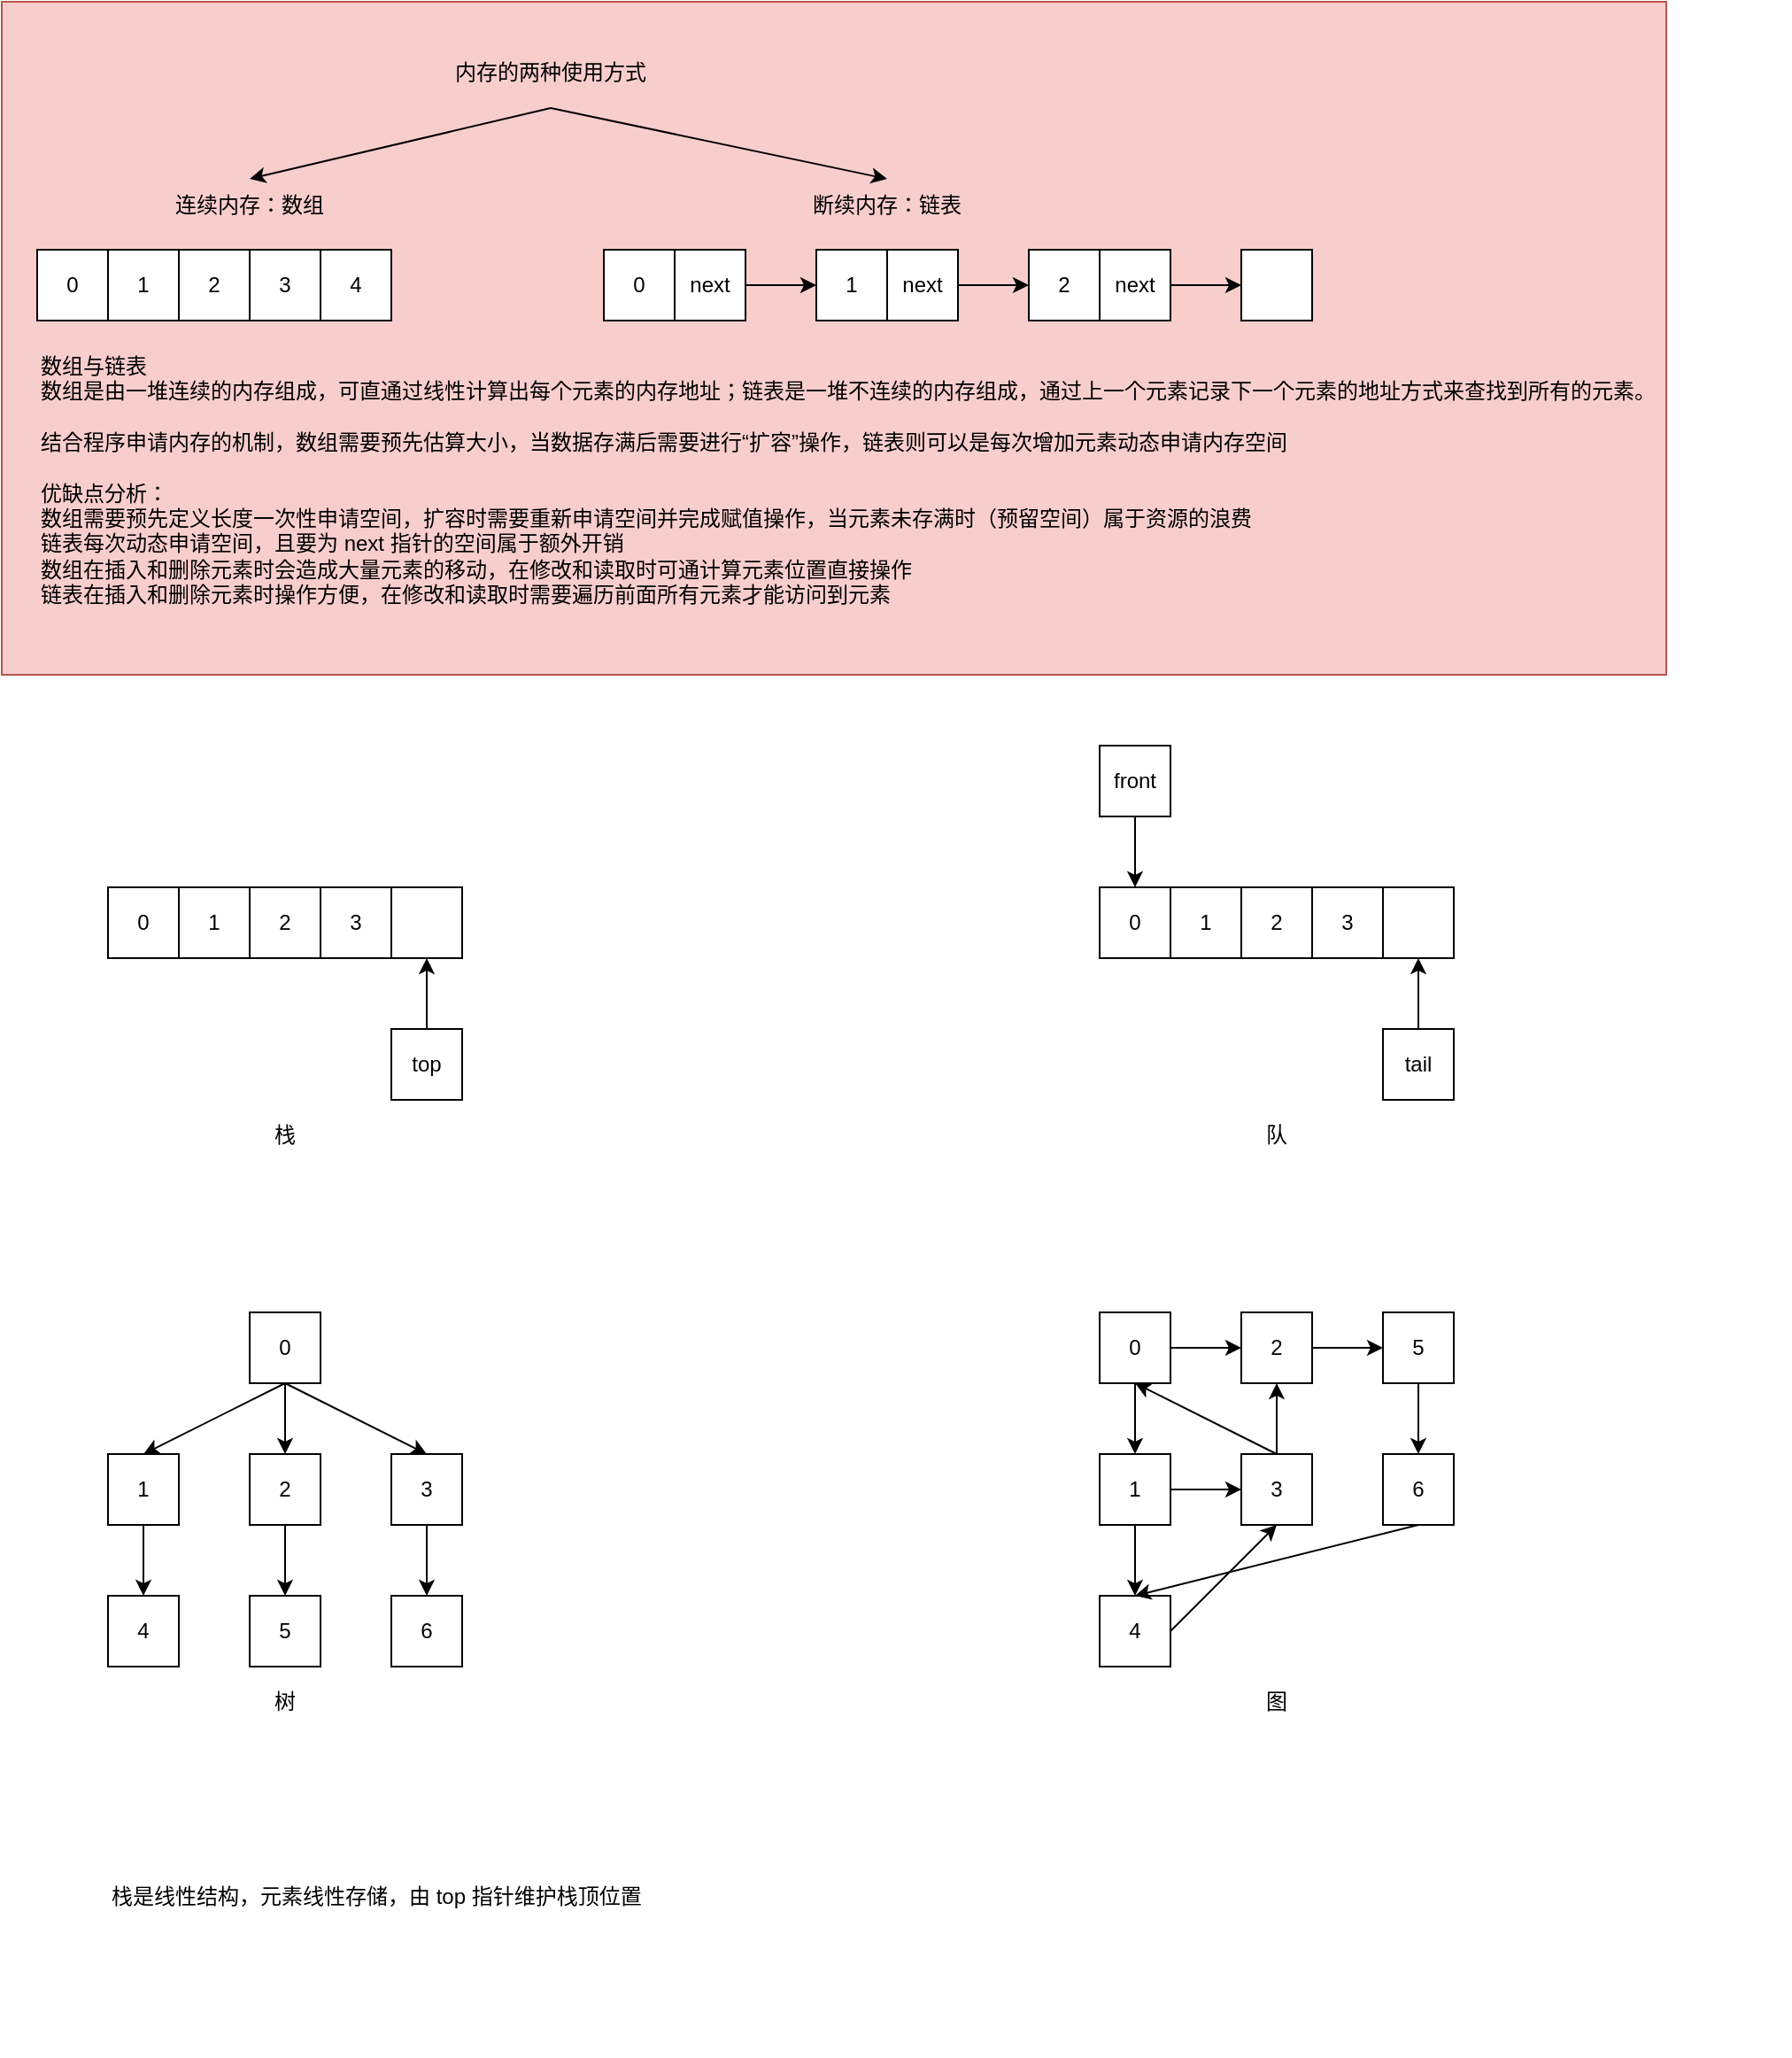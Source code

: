 <mxfile version="14.6.13" type="github" pages="3">
  <diagram id="rZHABt39I6PzGEgec4hI" name="数据结构">
    <mxGraphModel dx="946" dy="611" grid="1" gridSize="10" guides="1" tooltips="1" connect="1" arrows="1" fold="1" page="1" pageScale="1" pageWidth="3300" pageHeight="4681" math="0" shadow="0">
      <root>
        <mxCell id="lnXDwb00k-55SOS0SMKl-0" />
        <mxCell id="lnXDwb00k-55SOS0SMKl-1" parent="lnXDwb00k-55SOS0SMKl-0" />
        <mxCell id="lnXDwb00k-55SOS0SMKl-29" value="" style="rounded=0;whiteSpace=wrap;html=1;fillColor=#f8cecc;strokeColor=#b85450;" vertex="1" parent="lnXDwb00k-55SOS0SMKl-1">
          <mxGeometry x="100" y="60" width="940" height="380" as="geometry" />
        </mxCell>
        <mxCell id="lnXDwb00k-55SOS0SMKl-2" value="0" style="rounded=0;whiteSpace=wrap;html=1;" vertex="1" parent="lnXDwb00k-55SOS0SMKl-1">
          <mxGeometry x="120" y="200" width="40" height="40" as="geometry" />
        </mxCell>
        <mxCell id="lnXDwb00k-55SOS0SMKl-3" value="1" style="rounded=0;whiteSpace=wrap;html=1;" vertex="1" parent="lnXDwb00k-55SOS0SMKl-1">
          <mxGeometry x="160" y="200" width="40" height="40" as="geometry" />
        </mxCell>
        <mxCell id="lnXDwb00k-55SOS0SMKl-4" value="3" style="rounded=0;whiteSpace=wrap;html=1;" vertex="1" parent="lnXDwb00k-55SOS0SMKl-1">
          <mxGeometry x="240" y="200" width="40" height="40" as="geometry" />
        </mxCell>
        <mxCell id="lnXDwb00k-55SOS0SMKl-5" value="4" style="rounded=0;whiteSpace=wrap;html=1;" vertex="1" parent="lnXDwb00k-55SOS0SMKl-1">
          <mxGeometry x="280" y="200" width="40" height="40" as="geometry" />
        </mxCell>
        <mxCell id="lnXDwb00k-55SOS0SMKl-6" value="2" style="rounded=0;whiteSpace=wrap;html=1;" vertex="1" parent="lnXDwb00k-55SOS0SMKl-1">
          <mxGeometry x="200" y="200" width="40" height="40" as="geometry" />
        </mxCell>
        <mxCell id="lnXDwb00k-55SOS0SMKl-12" value="0" style="rounded=0;whiteSpace=wrap;html=1;" vertex="1" parent="lnXDwb00k-55SOS0SMKl-1">
          <mxGeometry x="440" y="200" width="40" height="40" as="geometry" />
        </mxCell>
        <mxCell id="lnXDwb00k-55SOS0SMKl-24" style="edgeStyle=none;rounded=0;orthogonalLoop=1;jettySize=auto;html=1;exitX=1;exitY=0.5;exitDx=0;exitDy=0;entryX=0;entryY=0.5;entryDx=0;entryDy=0;" edge="1" parent="lnXDwb00k-55SOS0SMKl-1" source="lnXDwb00k-55SOS0SMKl-13" target="lnXDwb00k-55SOS0SMKl-14">
          <mxGeometry relative="1" as="geometry" />
        </mxCell>
        <mxCell id="lnXDwb00k-55SOS0SMKl-13" value="next" style="rounded=0;whiteSpace=wrap;html=1;" vertex="1" parent="lnXDwb00k-55SOS0SMKl-1">
          <mxGeometry x="480" y="200" width="40" height="40" as="geometry" />
        </mxCell>
        <mxCell id="lnXDwb00k-55SOS0SMKl-14" value="1" style="rounded=0;whiteSpace=wrap;html=1;" vertex="1" parent="lnXDwb00k-55SOS0SMKl-1">
          <mxGeometry x="560" y="200" width="40" height="40" as="geometry" />
        </mxCell>
        <mxCell id="lnXDwb00k-55SOS0SMKl-25" style="edgeStyle=none;rounded=0;orthogonalLoop=1;jettySize=auto;html=1;exitX=1;exitY=0.5;exitDx=0;exitDy=0;entryX=0;entryY=0.5;entryDx=0;entryDy=0;" edge="1" parent="lnXDwb00k-55SOS0SMKl-1" source="lnXDwb00k-55SOS0SMKl-15" target="lnXDwb00k-55SOS0SMKl-16">
          <mxGeometry relative="1" as="geometry" />
        </mxCell>
        <mxCell id="lnXDwb00k-55SOS0SMKl-15" value="next" style="rounded=0;whiteSpace=wrap;html=1;" vertex="1" parent="lnXDwb00k-55SOS0SMKl-1">
          <mxGeometry x="600" y="200" width="40" height="40" as="geometry" />
        </mxCell>
        <mxCell id="lnXDwb00k-55SOS0SMKl-16" value="2" style="rounded=0;whiteSpace=wrap;html=1;" vertex="1" parent="lnXDwb00k-55SOS0SMKl-1">
          <mxGeometry x="680" y="200" width="40" height="40" as="geometry" />
        </mxCell>
        <mxCell id="lnXDwb00k-55SOS0SMKl-42" style="edgeStyle=none;rounded=0;orthogonalLoop=1;jettySize=auto;html=1;exitX=1;exitY=0.5;exitDx=0;exitDy=0;entryX=0;entryY=0.5;entryDx=0;entryDy=0;" edge="1" parent="lnXDwb00k-55SOS0SMKl-1" source="lnXDwb00k-55SOS0SMKl-17" target="lnXDwb00k-55SOS0SMKl-41">
          <mxGeometry relative="1" as="geometry" />
        </mxCell>
        <mxCell id="lnXDwb00k-55SOS0SMKl-17" value="next" style="rounded=0;whiteSpace=wrap;html=1;" vertex="1" parent="lnXDwb00k-55SOS0SMKl-1">
          <mxGeometry x="720" y="200" width="40" height="40" as="geometry" />
        </mxCell>
        <mxCell id="lnXDwb00k-55SOS0SMKl-21" style="edgeStyle=none;rounded=0;orthogonalLoop=1;jettySize=auto;html=1;exitX=0.5;exitY=1;exitDx=0;exitDy=0;entryX=0.5;entryY=0;entryDx=0;entryDy=0;" edge="1" parent="lnXDwb00k-55SOS0SMKl-1" source="lnXDwb00k-55SOS0SMKl-19" target="lnXDwb00k-55SOS0SMKl-20">
          <mxGeometry relative="1" as="geometry" />
        </mxCell>
        <mxCell id="lnXDwb00k-55SOS0SMKl-26" style="edgeStyle=none;rounded=0;orthogonalLoop=1;jettySize=auto;html=1;exitX=0.5;exitY=1;exitDx=0;exitDy=0;entryX=0.5;entryY=0;entryDx=0;entryDy=0;" edge="1" parent="lnXDwb00k-55SOS0SMKl-1" source="lnXDwb00k-55SOS0SMKl-19" target="lnXDwb00k-55SOS0SMKl-23">
          <mxGeometry relative="1" as="geometry" />
        </mxCell>
        <mxCell id="lnXDwb00k-55SOS0SMKl-19" value="内存的两种使用方式" style="text;html=1;strokeColor=none;fillColor=none;align=center;verticalAlign=middle;whiteSpace=wrap;rounded=0;" vertex="1" parent="lnXDwb00k-55SOS0SMKl-1">
          <mxGeometry x="330" y="80" width="160" height="40" as="geometry" />
        </mxCell>
        <mxCell id="lnXDwb00k-55SOS0SMKl-20" value="连续内存：数组" style="text;html=1;strokeColor=none;fillColor=none;align=center;verticalAlign=middle;whiteSpace=wrap;rounded=0;" vertex="1" parent="lnXDwb00k-55SOS0SMKl-1">
          <mxGeometry x="190" y="160" width="100" height="30" as="geometry" />
        </mxCell>
        <mxCell id="lnXDwb00k-55SOS0SMKl-23" value="&lt;span&gt;断续内存：链表&lt;/span&gt;" style="text;html=1;strokeColor=none;fillColor=none;align=center;verticalAlign=middle;whiteSpace=wrap;rounded=0;" vertex="1" parent="lnXDwb00k-55SOS0SMKl-1">
          <mxGeometry x="550" y="160" width="100" height="30" as="geometry" />
        </mxCell>
        <mxCell id="lnXDwb00k-55SOS0SMKl-28" value="数组与链表&lt;br&gt;数组是由一堆连续的内存组成，可直通过线性计算出每个元素的内存地址；链表是一堆不连续的内存组成，通过上一个元素记录下一个元素的地址方式来查找到所有的元素。&lt;br&gt;&lt;br&gt;结合程序申请内存的机制，数组需要预先估算大小，当数据存满后需要进行“扩容”操作，链表则可以是每次增加元素动态申请内存空间&lt;br&gt;&lt;br&gt;优缺点分析：&lt;br&gt;数组需要预先定义长度一次性申请空间，扩容时需要重新申请空间并完成赋值操作，当元素未存满时（预留空间）属于资源的浪费&lt;br&gt;链表每次动态申请空间，且要为 next 指针的空间属于额外开销&lt;br&gt;数组在插入和删除元素时会造成大量元素的移动，在修改和读取时可通计算元素位置直接操作&lt;br&gt;链表在插入和删除元素时操作方便，在修改和读取时需要遍历前面所有元素才能访问到元素" style="text;html=1;strokeColor=none;fillColor=none;align=left;verticalAlign=middle;whiteSpace=wrap;rounded=0;" vertex="1" parent="lnXDwb00k-55SOS0SMKl-1">
          <mxGeometry x="120" y="240" width="990" height="180" as="geometry" />
        </mxCell>
        <mxCell id="lnXDwb00k-55SOS0SMKl-33" value="0" style="rounded=0;whiteSpace=wrap;html=1;" vertex="1" parent="lnXDwb00k-55SOS0SMKl-1">
          <mxGeometry x="160" y="560" width="40" height="40" as="geometry" />
        </mxCell>
        <mxCell id="lnXDwb00k-55SOS0SMKl-34" value="1" style="rounded=0;whiteSpace=wrap;html=1;" vertex="1" parent="lnXDwb00k-55SOS0SMKl-1">
          <mxGeometry x="200" y="560" width="40" height="40" as="geometry" />
        </mxCell>
        <mxCell id="lnXDwb00k-55SOS0SMKl-35" value="2" style="rounded=0;whiteSpace=wrap;html=1;" vertex="1" parent="lnXDwb00k-55SOS0SMKl-1">
          <mxGeometry x="240" y="560" width="40" height="40" as="geometry" />
        </mxCell>
        <mxCell id="lnXDwb00k-55SOS0SMKl-36" value="3" style="rounded=0;whiteSpace=wrap;html=1;" vertex="1" parent="lnXDwb00k-55SOS0SMKl-1">
          <mxGeometry x="280" y="560" width="40" height="40" as="geometry" />
        </mxCell>
        <mxCell id="lnXDwb00k-55SOS0SMKl-40" style="edgeStyle=none;rounded=0;orthogonalLoop=1;jettySize=auto;html=1;exitX=0.5;exitY=0;exitDx=0;exitDy=0;entryX=0.5;entryY=1;entryDx=0;entryDy=0;" edge="1" parent="lnXDwb00k-55SOS0SMKl-1" source="lnXDwb00k-55SOS0SMKl-38" target="lnXDwb00k-55SOS0SMKl-39">
          <mxGeometry relative="1" as="geometry" />
        </mxCell>
        <mxCell id="lnXDwb00k-55SOS0SMKl-38" value="top" style="rounded=0;whiteSpace=wrap;html=1;" vertex="1" parent="lnXDwb00k-55SOS0SMKl-1">
          <mxGeometry x="320" y="640" width="40" height="40" as="geometry" />
        </mxCell>
        <mxCell id="lnXDwb00k-55SOS0SMKl-39" value="" style="rounded=0;whiteSpace=wrap;html=1;" vertex="1" parent="lnXDwb00k-55SOS0SMKl-1">
          <mxGeometry x="320" y="560" width="40" height="40" as="geometry" />
        </mxCell>
        <mxCell id="lnXDwb00k-55SOS0SMKl-41" value="" style="rounded=0;whiteSpace=wrap;html=1;" vertex="1" parent="lnXDwb00k-55SOS0SMKl-1">
          <mxGeometry x="800" y="200" width="40" height="40" as="geometry" />
        </mxCell>
        <mxCell id="lnXDwb00k-55SOS0SMKl-46" value="0" style="rounded=0;whiteSpace=wrap;html=1;" vertex="1" parent="lnXDwb00k-55SOS0SMKl-1">
          <mxGeometry x="720" y="560" width="40" height="40" as="geometry" />
        </mxCell>
        <mxCell id="lnXDwb00k-55SOS0SMKl-47" value="1" style="rounded=0;whiteSpace=wrap;html=1;" vertex="1" parent="lnXDwb00k-55SOS0SMKl-1">
          <mxGeometry x="760" y="560" width="40" height="40" as="geometry" />
        </mxCell>
        <mxCell id="lnXDwb00k-55SOS0SMKl-48" value="2" style="rounded=0;whiteSpace=wrap;html=1;" vertex="1" parent="lnXDwb00k-55SOS0SMKl-1">
          <mxGeometry x="800" y="560" width="40" height="40" as="geometry" />
        </mxCell>
        <mxCell id="lnXDwb00k-55SOS0SMKl-49" value="3" style="rounded=0;whiteSpace=wrap;html=1;" vertex="1" parent="lnXDwb00k-55SOS0SMKl-1">
          <mxGeometry x="840" y="560" width="40" height="40" as="geometry" />
        </mxCell>
        <mxCell id="lnXDwb00k-55SOS0SMKl-50" style="edgeStyle=none;rounded=0;orthogonalLoop=1;jettySize=auto;html=1;exitX=0.5;exitY=0;exitDx=0;exitDy=0;entryX=0.5;entryY=1;entryDx=0;entryDy=0;" edge="1" parent="lnXDwb00k-55SOS0SMKl-1" source="lnXDwb00k-55SOS0SMKl-51" target="lnXDwb00k-55SOS0SMKl-52">
          <mxGeometry relative="1" as="geometry" />
        </mxCell>
        <mxCell id="lnXDwb00k-55SOS0SMKl-51" value="tail" style="rounded=0;whiteSpace=wrap;html=1;" vertex="1" parent="lnXDwb00k-55SOS0SMKl-1">
          <mxGeometry x="880" y="640" width="40" height="40" as="geometry" />
        </mxCell>
        <mxCell id="lnXDwb00k-55SOS0SMKl-52" value="" style="rounded=0;whiteSpace=wrap;html=1;" vertex="1" parent="lnXDwb00k-55SOS0SMKl-1">
          <mxGeometry x="880" y="560" width="40" height="40" as="geometry" />
        </mxCell>
        <mxCell id="lnXDwb00k-55SOS0SMKl-54" style="edgeStyle=none;rounded=0;orthogonalLoop=1;jettySize=auto;html=1;exitX=0.5;exitY=1;exitDx=0;exitDy=0;entryX=0.5;entryY=0;entryDx=0;entryDy=0;" edge="1" parent="lnXDwb00k-55SOS0SMKl-1" source="lnXDwb00k-55SOS0SMKl-53" target="lnXDwb00k-55SOS0SMKl-46">
          <mxGeometry relative="1" as="geometry" />
        </mxCell>
        <mxCell id="lnXDwb00k-55SOS0SMKl-53" value="front" style="rounded=0;whiteSpace=wrap;html=1;" vertex="1" parent="lnXDwb00k-55SOS0SMKl-1">
          <mxGeometry x="720" y="480" width="40" height="40" as="geometry" />
        </mxCell>
        <mxCell id="lnXDwb00k-55SOS0SMKl-59" style="edgeStyle=none;rounded=0;orthogonalLoop=1;jettySize=auto;html=1;exitX=0.5;exitY=1;exitDx=0;exitDy=0;entryX=0.5;entryY=0;entryDx=0;entryDy=0;" edge="1" parent="lnXDwb00k-55SOS0SMKl-1" source="lnXDwb00k-55SOS0SMKl-56" target="lnXDwb00k-55SOS0SMKl-57">
          <mxGeometry relative="1" as="geometry" />
        </mxCell>
        <mxCell id="lnXDwb00k-55SOS0SMKl-60" style="edgeStyle=none;rounded=0;orthogonalLoop=1;jettySize=auto;html=1;exitX=0.5;exitY=1;exitDx=0;exitDy=0;entryX=0.5;entryY=0;entryDx=0;entryDy=0;" edge="1" parent="lnXDwb00k-55SOS0SMKl-1" source="lnXDwb00k-55SOS0SMKl-56" target="lnXDwb00k-55SOS0SMKl-58">
          <mxGeometry relative="1" as="geometry" />
        </mxCell>
        <mxCell id="lnXDwb00k-55SOS0SMKl-62" style="edgeStyle=none;rounded=0;orthogonalLoop=1;jettySize=auto;html=1;exitX=0.5;exitY=1;exitDx=0;exitDy=0;entryX=0.5;entryY=0;entryDx=0;entryDy=0;" edge="1" parent="lnXDwb00k-55SOS0SMKl-1" source="lnXDwb00k-55SOS0SMKl-56" target="lnXDwb00k-55SOS0SMKl-61">
          <mxGeometry relative="1" as="geometry" />
        </mxCell>
        <mxCell id="lnXDwb00k-55SOS0SMKl-56" value="0" style="rounded=0;whiteSpace=wrap;html=1;" vertex="1" parent="lnXDwb00k-55SOS0SMKl-1">
          <mxGeometry x="240" y="800" width="40" height="40" as="geometry" />
        </mxCell>
        <mxCell id="lnXDwb00k-55SOS0SMKl-78" style="edgeStyle=none;rounded=0;orthogonalLoop=1;jettySize=auto;html=1;exitX=0.5;exitY=1;exitDx=0;exitDy=0;entryX=0.5;entryY=0;entryDx=0;entryDy=0;" edge="1" parent="lnXDwb00k-55SOS0SMKl-1" source="lnXDwb00k-55SOS0SMKl-57" target="lnXDwb00k-55SOS0SMKl-67">
          <mxGeometry relative="1" as="geometry" />
        </mxCell>
        <mxCell id="lnXDwb00k-55SOS0SMKl-57" value="1" style="rounded=0;whiteSpace=wrap;html=1;" vertex="1" parent="lnXDwb00k-55SOS0SMKl-1">
          <mxGeometry x="160" y="880" width="40" height="40" as="geometry" />
        </mxCell>
        <mxCell id="lnXDwb00k-55SOS0SMKl-106" style="edgeStyle=none;rounded=0;orthogonalLoop=1;jettySize=auto;html=1;exitX=0.5;exitY=1;exitDx=0;exitDy=0;entryX=0.5;entryY=0;entryDx=0;entryDy=0;" edge="1" parent="lnXDwb00k-55SOS0SMKl-1" source="lnXDwb00k-55SOS0SMKl-58" target="lnXDwb00k-55SOS0SMKl-105">
          <mxGeometry relative="1" as="geometry" />
        </mxCell>
        <mxCell id="lnXDwb00k-55SOS0SMKl-58" value="2" style="rounded=0;whiteSpace=wrap;html=1;" vertex="1" parent="lnXDwb00k-55SOS0SMKl-1">
          <mxGeometry x="240" y="880" width="40" height="40" as="geometry" />
        </mxCell>
        <mxCell id="lnXDwb00k-55SOS0SMKl-79" style="edgeStyle=none;rounded=0;orthogonalLoop=1;jettySize=auto;html=1;exitX=0.5;exitY=1;exitDx=0;exitDy=0;entryX=0.5;entryY=0;entryDx=0;entryDy=0;" edge="1" parent="lnXDwb00k-55SOS0SMKl-1" source="lnXDwb00k-55SOS0SMKl-61" target="lnXDwb00k-55SOS0SMKl-74">
          <mxGeometry relative="1" as="geometry" />
        </mxCell>
        <mxCell id="lnXDwb00k-55SOS0SMKl-61" value="3" style="rounded=0;whiteSpace=wrap;html=1;" vertex="1" parent="lnXDwb00k-55SOS0SMKl-1">
          <mxGeometry x="320" y="880" width="40" height="40" as="geometry" />
        </mxCell>
        <mxCell id="lnXDwb00k-55SOS0SMKl-67" value="4" style="rounded=0;whiteSpace=wrap;html=1;" vertex="1" parent="lnXDwb00k-55SOS0SMKl-1">
          <mxGeometry x="160" y="960" width="40" height="40" as="geometry" />
        </mxCell>
        <mxCell id="lnXDwb00k-55SOS0SMKl-74" value="6" style="rounded=0;whiteSpace=wrap;html=1;" vertex="1" parent="lnXDwb00k-55SOS0SMKl-1">
          <mxGeometry x="320" y="960" width="40" height="40" as="geometry" />
        </mxCell>
        <mxCell id="lnXDwb00k-55SOS0SMKl-94" style="edgeStyle=none;rounded=0;orthogonalLoop=1;jettySize=auto;html=1;exitX=1;exitY=0.5;exitDx=0;exitDy=0;entryX=0;entryY=0.5;entryDx=0;entryDy=0;" edge="1" parent="lnXDwb00k-55SOS0SMKl-1" source="lnXDwb00k-55SOS0SMKl-83" target="lnXDwb00k-55SOS0SMKl-86">
          <mxGeometry relative="1" as="geometry" />
        </mxCell>
        <mxCell id="lnXDwb00k-55SOS0SMKl-95" style="edgeStyle=none;rounded=0;orthogonalLoop=1;jettySize=auto;html=1;exitX=0.5;exitY=1;exitDx=0;exitDy=0;entryX=0.5;entryY=0;entryDx=0;entryDy=0;" edge="1" parent="lnXDwb00k-55SOS0SMKl-1" source="lnXDwb00k-55SOS0SMKl-83" target="lnXDwb00k-55SOS0SMKl-85">
          <mxGeometry relative="1" as="geometry" />
        </mxCell>
        <mxCell id="lnXDwb00k-55SOS0SMKl-83" value="0" style="rounded=0;whiteSpace=wrap;html=1;" vertex="1" parent="lnXDwb00k-55SOS0SMKl-1">
          <mxGeometry x="720" y="800" width="40" height="40" as="geometry" />
        </mxCell>
        <mxCell id="lnXDwb00k-55SOS0SMKl-96" style="edgeStyle=none;rounded=0;orthogonalLoop=1;jettySize=auto;html=1;exitX=1;exitY=0.5;exitDx=0;exitDy=0;entryX=0;entryY=0.5;entryDx=0;entryDy=0;" edge="1" parent="lnXDwb00k-55SOS0SMKl-1" source="lnXDwb00k-55SOS0SMKl-85" target="lnXDwb00k-55SOS0SMKl-88">
          <mxGeometry relative="1" as="geometry" />
        </mxCell>
        <mxCell id="lnXDwb00k-55SOS0SMKl-101" style="edgeStyle=none;rounded=0;orthogonalLoop=1;jettySize=auto;html=1;exitX=0.5;exitY=1;exitDx=0;exitDy=0;" edge="1" parent="lnXDwb00k-55SOS0SMKl-1" source="lnXDwb00k-55SOS0SMKl-85">
          <mxGeometry relative="1" as="geometry">
            <mxPoint x="740" y="960" as="targetPoint" />
          </mxGeometry>
        </mxCell>
        <mxCell id="lnXDwb00k-55SOS0SMKl-85" value="1" style="rounded=0;whiteSpace=wrap;html=1;" vertex="1" parent="lnXDwb00k-55SOS0SMKl-1">
          <mxGeometry x="720" y="880" width="40" height="40" as="geometry" />
        </mxCell>
        <mxCell id="lnXDwb00k-55SOS0SMKl-98" style="edgeStyle=none;rounded=0;orthogonalLoop=1;jettySize=auto;html=1;exitX=1;exitY=0.5;exitDx=0;exitDy=0;entryX=0;entryY=0.5;entryDx=0;entryDy=0;" edge="1" parent="lnXDwb00k-55SOS0SMKl-1" source="lnXDwb00k-55SOS0SMKl-86" target="lnXDwb00k-55SOS0SMKl-91">
          <mxGeometry relative="1" as="geometry" />
        </mxCell>
        <mxCell id="lnXDwb00k-55SOS0SMKl-86" value="2" style="rounded=0;whiteSpace=wrap;html=1;" vertex="1" parent="lnXDwb00k-55SOS0SMKl-1">
          <mxGeometry x="800" y="800" width="40" height="40" as="geometry" />
        </mxCell>
        <mxCell id="lnXDwb00k-55SOS0SMKl-97" style="edgeStyle=none;rounded=0;orthogonalLoop=1;jettySize=auto;html=1;exitX=0.5;exitY=0;exitDx=0;exitDy=0;entryX=0.5;entryY=1;entryDx=0;entryDy=0;" edge="1" parent="lnXDwb00k-55SOS0SMKl-1" source="lnXDwb00k-55SOS0SMKl-88" target="lnXDwb00k-55SOS0SMKl-86">
          <mxGeometry relative="1" as="geometry" />
        </mxCell>
        <mxCell id="lnXDwb00k-55SOS0SMKl-103" style="edgeStyle=none;rounded=0;orthogonalLoop=1;jettySize=auto;html=1;exitX=0.5;exitY=0;exitDx=0;exitDy=0;entryX=0.5;entryY=1;entryDx=0;entryDy=0;" edge="1" parent="lnXDwb00k-55SOS0SMKl-1" source="lnXDwb00k-55SOS0SMKl-88" target="lnXDwb00k-55SOS0SMKl-83">
          <mxGeometry relative="1" as="geometry" />
        </mxCell>
        <mxCell id="lnXDwb00k-55SOS0SMKl-88" value="3" style="rounded=0;whiteSpace=wrap;html=1;" vertex="1" parent="lnXDwb00k-55SOS0SMKl-1">
          <mxGeometry x="800" y="880" width="40" height="40" as="geometry" />
        </mxCell>
        <mxCell id="lnXDwb00k-55SOS0SMKl-102" style="edgeStyle=none;rounded=0;orthogonalLoop=1;jettySize=auto;html=1;exitX=1;exitY=0.5;exitDx=0;exitDy=0;entryX=0.5;entryY=1;entryDx=0;entryDy=0;" edge="1" parent="lnXDwb00k-55SOS0SMKl-1" source="lnXDwb00k-55SOS0SMKl-89" target="lnXDwb00k-55SOS0SMKl-88">
          <mxGeometry relative="1" as="geometry" />
        </mxCell>
        <mxCell id="lnXDwb00k-55SOS0SMKl-89" value="4" style="rounded=0;whiteSpace=wrap;html=1;" vertex="1" parent="lnXDwb00k-55SOS0SMKl-1">
          <mxGeometry x="720" y="960" width="40" height="40" as="geometry" />
        </mxCell>
        <mxCell id="lnXDwb00k-55SOS0SMKl-99" style="edgeStyle=none;rounded=0;orthogonalLoop=1;jettySize=auto;html=1;exitX=0.5;exitY=1;exitDx=0;exitDy=0;entryX=0.5;entryY=0;entryDx=0;entryDy=0;" edge="1" parent="lnXDwb00k-55SOS0SMKl-1" source="lnXDwb00k-55SOS0SMKl-91" target="lnXDwb00k-55SOS0SMKl-92">
          <mxGeometry relative="1" as="geometry" />
        </mxCell>
        <mxCell id="lnXDwb00k-55SOS0SMKl-91" value="5" style="rounded=0;whiteSpace=wrap;html=1;" vertex="1" parent="lnXDwb00k-55SOS0SMKl-1">
          <mxGeometry x="880" y="800" width="40" height="40" as="geometry" />
        </mxCell>
        <mxCell id="lnXDwb00k-55SOS0SMKl-100" style="edgeStyle=none;rounded=0;orthogonalLoop=1;jettySize=auto;html=1;exitX=0.5;exitY=1;exitDx=0;exitDy=0;entryX=0.5;entryY=0;entryDx=0;entryDy=0;" edge="1" parent="lnXDwb00k-55SOS0SMKl-1" source="lnXDwb00k-55SOS0SMKl-92" target="lnXDwb00k-55SOS0SMKl-89">
          <mxGeometry relative="1" as="geometry" />
        </mxCell>
        <mxCell id="lnXDwb00k-55SOS0SMKl-92" value="6" style="rounded=0;whiteSpace=wrap;html=1;" vertex="1" parent="lnXDwb00k-55SOS0SMKl-1">
          <mxGeometry x="880" y="880" width="40" height="40" as="geometry" />
        </mxCell>
        <mxCell id="lnXDwb00k-55SOS0SMKl-105" value="5" style="rounded=0;whiteSpace=wrap;html=1;" vertex="1" parent="lnXDwb00k-55SOS0SMKl-1">
          <mxGeometry x="240" y="960" width="40" height="40" as="geometry" />
        </mxCell>
        <mxCell id="38gwD2kqv60m07i-RM1m-0" value="栈" style="text;html=1;strokeColor=none;fillColor=none;align=center;verticalAlign=middle;whiteSpace=wrap;rounded=0;" vertex="1" parent="lnXDwb00k-55SOS0SMKl-1">
          <mxGeometry x="240" y="690" width="40" height="20" as="geometry" />
        </mxCell>
        <mxCell id="38gwD2kqv60m07i-RM1m-1" value="队" style="text;html=1;strokeColor=none;fillColor=none;align=center;verticalAlign=middle;whiteSpace=wrap;rounded=0;" vertex="1" parent="lnXDwb00k-55SOS0SMKl-1">
          <mxGeometry x="800" y="690" width="40" height="20" as="geometry" />
        </mxCell>
        <mxCell id="38gwD2kqv60m07i-RM1m-2" value="树" style="text;html=1;strokeColor=none;fillColor=none;align=center;verticalAlign=middle;whiteSpace=wrap;rounded=0;" vertex="1" parent="lnXDwb00k-55SOS0SMKl-1">
          <mxGeometry x="240" y="1010" width="40" height="20" as="geometry" />
        </mxCell>
        <mxCell id="38gwD2kqv60m07i-RM1m-3" value="图" style="text;html=1;strokeColor=none;fillColor=none;align=center;verticalAlign=middle;whiteSpace=wrap;rounded=0;" vertex="1" parent="lnXDwb00k-55SOS0SMKl-1">
          <mxGeometry x="800" y="1010" width="40" height="20" as="geometry" />
        </mxCell>
        <mxCell id="38gwD2kqv60m07i-RM1m-5" value="栈是线性结构，元素线性存储，由 top 指针维护栈顶位置&lt;br&gt;" style="text;html=1;strokeColor=none;fillColor=none;align=left;verticalAlign=middle;whiteSpace=wrap;rounded=0;" vertex="1" parent="lnXDwb00k-55SOS0SMKl-1">
          <mxGeometry x="160" y="1040" width="800" height="180" as="geometry" />
        </mxCell>
      </root>
    </mxGraphModel>
  </diagram>
  <diagram id="_ftIEuQbQowRMAcyedYQ" name="哈希算法">
    <mxGraphModel dx="946" dy="611" grid="1" gridSize="10" guides="1" tooltips="1" connect="1" arrows="1" fold="1" page="1" pageScale="1" pageWidth="3300" pageHeight="4681" math="1" shadow="0">
      <root>
        <mxCell id="0" />
        <mxCell id="1" parent="0" />
        <mxCell id="ZgCmA2nvShc4hJAHGpMs-3" style="edgeStyle=none;rounded=0;orthogonalLoop=1;jettySize=auto;html=1;exitX=1;exitY=0.5;exitDx=0;exitDy=0;entryX=0;entryY=0.5;entryDx=0;entryDy=0;" parent="1" source="ZgCmA2nvShc4hJAHGpMs-1" target="ZgCmA2nvShc4hJAHGpMs-2" edge="1">
          <mxGeometry relative="1" as="geometry" />
        </mxCell>
        <mxCell id="ZgCmA2nvShc4hJAHGpMs-1" value="什么是哈希算法？" style="ellipse;whiteSpace=wrap;html=1;" parent="1" vertex="1">
          <mxGeometry x="540" y="175" width="190" height="70" as="geometry" />
        </mxCell>
        <mxCell id="ZgCmA2nvShc4hJAHGpMs-2" value="哈希表（也称为散列表），是根据 键直接访问内存存储位置的数据结构。它通过一个关于键值的函数将所需查询的数据映射到表的一个位置来进行访问，这样加快了查找速度。这个函数称为哈希函数。&lt;br&gt;哈希算法是根据哈希函数和一张哈希表构成的" style="rounded=0;whiteSpace=wrap;html=1;" parent="1" vertex="1">
          <mxGeometry x="870" y="170" width="380" height="80" as="geometry" />
        </mxCell>
        <mxCell id="ZgCmA2nvShc4hJAHGpMs-7" style="edgeStyle=none;rounded=0;orthogonalLoop=1;jettySize=auto;html=1;exitX=1;exitY=0.5;exitDx=0;exitDy=0;entryX=0;entryY=0.5;entryDx=0;entryDy=0;" parent="1" source="ZgCmA2nvShc4hJAHGpMs-4" target="ZgCmA2nvShc4hJAHGpMs-6" edge="1">
          <mxGeometry relative="1" as="geometry" />
        </mxCell>
        <mxCell id="ZgCmA2nvShc4hJAHGpMs-4" value="普通哈希算法在分布式应用的中不足？" style="ellipse;whiteSpace=wrap;html=1;" parent="1" vertex="1">
          <mxGeometry x="500" y="355" width="250" height="70" as="geometry" />
        </mxCell>
        <mxCell id="ZgCmA2nvShc4hJAHGpMs-9" style="edgeStyle=none;rounded=0;orthogonalLoop=1;jettySize=auto;html=1;exitX=0.5;exitY=1;exitDx=0;exitDy=0;entryX=0.5;entryY=0;entryDx=0;entryDy=0;" parent="1" source="ZgCmA2nvShc4hJAHGpMs-6" target="ZgCmA2nvShc4hJAHGpMs-8" edge="1">
          <mxGeometry relative="1" as="geometry" />
        </mxCell>
        <mxCell id="ZgCmA2nvShc4hJAHGpMs-6" value="在分布式系统中，要将数据存储到具体的节点中，如果采用普通的哈希算法进行路由，将数据映射到具体节点上，如 `f(key) = key % n`，那么，在添加添加节点或节点退出时，所有的映射都无效了，如果是持久化存储则要做数据迁移。" style="rounded=0;whiteSpace=wrap;html=1;" parent="1" vertex="1">
          <mxGeometry x="870" y="350" width="650" height="80" as="geometry" />
        </mxCell>
        <mxCell id="wSCQ2BmdZy3b9YI79-c1-19" style="edgeStyle=none;rounded=0;orthogonalLoop=1;jettySize=auto;html=1;exitX=1;exitY=0.5;exitDx=0;exitDy=0;entryX=0;entryY=0.5;entryDx=0;entryDy=0;" parent="1" source="ZgCmA2nvShc4hJAHGpMs-8" target="ZgCmA2nvShc4hJAHGpMs-10" edge="1">
          <mxGeometry relative="1" as="geometry" />
        </mxCell>
        <mxCell id="wSCQ2BmdZy3b9YI79-c1-20" style="edgeStyle=none;rounded=0;orthogonalLoop=1;jettySize=auto;html=1;exitX=0.5;exitY=1;exitDx=0;exitDy=0;" parent="1" source="ZgCmA2nvShc4hJAHGpMs-8" target="wSCQ2BmdZy3b9YI79-c1-7" edge="1">
          <mxGeometry relative="1" as="geometry" />
        </mxCell>
        <mxCell id="wSCQ2BmdZy3b9YI79-c1-27" style="edgeStyle=none;rounded=0;orthogonalLoop=1;jettySize=auto;html=1;exitX=0;exitY=0.5;exitDx=0;exitDy=0;" parent="1" source="ZgCmA2nvShc4hJAHGpMs-8" target="wSCQ2BmdZy3b9YI79-c1-1" edge="1">
          <mxGeometry relative="1" as="geometry" />
        </mxCell>
        <mxCell id="ZgCmA2nvShc4hJAHGpMs-8" value="一致性哈希算法" style="ellipse;whiteSpace=wrap;html=1;aspect=fixed;" parent="1" vertex="1">
          <mxGeometry x="1145" y="535" width="100" height="100" as="geometry" />
        </mxCell>
        <mxCell id="ZgCmA2nvShc4hJAHGpMs-13" value="" style="edgeStyle=none;rounded=0;orthogonalLoop=1;jettySize=auto;html=1;exitX=1;exitY=0.5;exitDx=0;exitDy=0;entryX=0;entryY=0.5;entryDx=0;entryDy=0;" parent="1" source="ZgCmA2nvShc4hJAHGpMs-10" target="ZgCmA2nvShc4hJAHGpMs-12" edge="1">
          <mxGeometry relative="1" as="geometry" />
        </mxCell>
        <mxCell id="ZgCmA2nvShc4hJAHGpMs-17" style="edgeStyle=none;rounded=0;orthogonalLoop=1;jettySize=auto;html=1;exitX=1;exitY=0.5;exitDx=0;exitDy=0;entryX=0;entryY=0.5;entryDx=0;entryDy=0;" parent="1" source="ZgCmA2nvShc4hJAHGpMs-10" target="ZgCmA2nvShc4hJAHGpMs-14" edge="1">
          <mxGeometry relative="1" as="geometry" />
        </mxCell>
        <mxCell id="ZgCmA2nvShc4hJAHGpMs-18" style="edgeStyle=none;rounded=0;orthogonalLoop=1;jettySize=auto;html=1;exitX=1;exitY=0.5;exitDx=0;exitDy=0;entryX=0.008;entryY=0.633;entryDx=0;entryDy=0;entryPerimeter=0;" parent="1" source="ZgCmA2nvShc4hJAHGpMs-10" target="ZgCmA2nvShc4hJAHGpMs-15" edge="1">
          <mxGeometry relative="1" as="geometry" />
        </mxCell>
        <mxCell id="ZgCmA2nvShc4hJAHGpMs-19" style="edgeStyle=none;rounded=0;orthogonalLoop=1;jettySize=auto;html=1;exitX=1;exitY=0.5;exitDx=0;exitDy=0;entryX=0;entryY=0.5;entryDx=0;entryDy=0;" parent="1" source="ZgCmA2nvShc4hJAHGpMs-10" target="ZgCmA2nvShc4hJAHGpMs-16" edge="1">
          <mxGeometry relative="1" as="geometry" />
        </mxCell>
        <mxCell id="ZgCmA2nvShc4hJAHGpMs-10" value="一致性哈希算法提出了在动态变化的环境中，都需要满足四个条件" style="whiteSpace=wrap;html=1;" parent="1" vertex="1">
          <mxGeometry x="1390" y="560" width="205" height="50" as="geometry" />
        </mxCell>
        <mxCell id="ZgCmA2nvShc4hJAHGpMs-12" value="均衡性" style="whiteSpace=wrap;html=1;" parent="1" vertex="1">
          <mxGeometry x="1718.75" y="450" width="120" height="60" as="geometry" />
        </mxCell>
        <mxCell id="ZgCmA2nvShc4hJAHGpMs-14" value="单调性" style="whiteSpace=wrap;html=1;" parent="1" vertex="1">
          <mxGeometry x="1718.75" y="520" width="120" height="60" as="geometry" />
        </mxCell>
        <mxCell id="ZgCmA2nvShc4hJAHGpMs-15" value="分散性" style="whiteSpace=wrap;html=1;" parent="1" vertex="1">
          <mxGeometry x="1718.75" y="590" width="120" height="60" as="geometry" />
        </mxCell>
        <mxCell id="ZgCmA2nvShc4hJAHGpMs-16" value="负载性" style="whiteSpace=wrap;html=1;" parent="1" vertex="1">
          <mxGeometry x="1718.75" y="660" width="120" height="60" as="geometry" />
        </mxCell>
        <mxCell id="wSCQ2BmdZy3b9YI79-c1-1" value="&lt;ol&gt;&lt;li&gt;选择一个足够大的空间，如 `0 ~ 2^32` 构成一个哈希环&lt;/li&gt;&lt;li&gt;对于集群内的每个节点计算哈希值，哈希值在哈希环上&lt;/li&gt;&lt;li&gt;对每个需要存储的数据键值同样的计算一次哈希值，哈希值也映射到哈希环上&lt;/li&gt;&lt;li&gt;数据存储的位置是沿顺时针的方向找到环上的第一个节点&lt;/li&gt;&lt;/ol&gt;" style="whiteSpace=wrap;html=1;" parent="1" vertex="1">
          <mxGeometry x="350" y="515" width="620" height="140" as="geometry" />
        </mxCell>
        <mxCell id="wSCQ2BmdZy3b9YI79-c1-6" style="edgeStyle=orthogonalEdgeStyle;rounded=0;orthogonalLoop=1;jettySize=auto;html=1;exitX=1;exitY=0.5;exitDx=0;exitDy=0;entryX=0;entryY=0.5;entryDx=0;entryDy=0;" parent="1" source="wSCQ2BmdZy3b9YI79-c1-3" target="wSCQ2BmdZy3b9YI79-c1-5" edge="1">
          <mxGeometry relative="1" as="geometry" />
        </mxCell>
        <mxCell id="wSCQ2BmdZy3b9YI79-c1-3" value="一致性哈希是把节点的变动造成的影响控制在顺时针相邻节点之间，避免对整个集群都造成影响" style="rounded=0;whiteSpace=wrap;html=1;" parent="1" vertex="1">
          <mxGeometry x="1400" y="760" width="360" height="80" as="geometry" />
        </mxCell>
        <mxCell id="wSCQ2BmdZy3b9YI79-c1-5" value="不能把影响减少到零" style="rounded=0;whiteSpace=wrap;html=1;" parent="1" vertex="1">
          <mxGeometry x="1838.75" y="765" width="280" height="70" as="geometry" />
        </mxCell>
        <mxCell id="wSCQ2BmdZy3b9YI79-c1-8" style="rounded=0;orthogonalLoop=1;jettySize=auto;html=1;exitX=1;exitY=0.5;exitDx=0;exitDy=0;entryX=0;entryY=0.5;entryDx=0;entryDy=0;" parent="1" source="wSCQ2BmdZy3b9YI79-c1-7" target="wSCQ2BmdZy3b9YI79-c1-3" edge="1">
          <mxGeometry relative="1" as="geometry" />
        </mxCell>
        <mxCell id="wSCQ2BmdZy3b9YI79-c1-11" style="edgeStyle=none;rounded=0;orthogonalLoop=1;jettySize=auto;html=1;exitX=1;exitY=0.5;exitDx=0;exitDy=0;entryX=0;entryY=0.5;entryDx=0;entryDy=0;" parent="1" source="wSCQ2BmdZy3b9YI79-c1-7" target="wSCQ2BmdZy3b9YI79-c1-9" edge="1">
          <mxGeometry relative="1" as="geometry" />
        </mxCell>
        <mxCell id="wSCQ2BmdZy3b9YI79-c1-14" style="edgeStyle=none;rounded=0;orthogonalLoop=1;jettySize=auto;html=1;exitX=1;exitY=0.5;exitDx=0;exitDy=0;entryX=0;entryY=0.5;entryDx=0;entryDy=0;" parent="1" source="wSCQ2BmdZy3b9YI79-c1-7" target="wSCQ2BmdZy3b9YI79-c1-13" edge="1">
          <mxGeometry relative="1" as="geometry" />
        </mxCell>
        <mxCell id="wSCQ2BmdZy3b9YI79-c1-22" style="edgeStyle=none;rounded=0;orthogonalLoop=1;jettySize=auto;html=1;exitX=0.5;exitY=1;exitDx=0;exitDy=0;" parent="1" source="wSCQ2BmdZy3b9YI79-c1-7" target="wSCQ2BmdZy3b9YI79-c1-21" edge="1">
          <mxGeometry relative="1" as="geometry" />
        </mxCell>
        <mxCell id="wSCQ2BmdZy3b9YI79-c1-7" value="存在的问题" style="rounded=0;whiteSpace=wrap;html=1;" parent="1" vertex="1">
          <mxGeometry x="1135" y="875" width="120" height="60" as="geometry" />
        </mxCell>
        <mxCell id="wSCQ2BmdZy3b9YI79-c1-12" style="edgeStyle=none;rounded=0;orthogonalLoop=1;jettySize=auto;html=1;exitX=1;exitY=0.5;exitDx=0;exitDy=0;entryX=0;entryY=0.5;entryDx=0;entryDy=0;" parent="1" source="wSCQ2BmdZy3b9YI79-c1-9" target="wSCQ2BmdZy3b9YI79-c1-10" edge="1">
          <mxGeometry relative="1" as="geometry" />
        </mxCell>
        <mxCell id="wSCQ2BmdZy3b9YI79-c1-15" style="edgeStyle=none;rounded=0;orthogonalLoop=1;jettySize=auto;html=1;exitX=0.5;exitY=1;exitDx=0;exitDy=0;entryX=0.5;entryY=0;entryDx=0;entryDy=0;" parent="1" source="wSCQ2BmdZy3b9YI79-c1-9" target="wSCQ2BmdZy3b9YI79-c1-13" edge="1">
          <mxGeometry relative="1" as="geometry" />
        </mxCell>
        <mxCell id="wSCQ2BmdZy3b9YI79-c1-9" value="数据倾斜" style="rounded=0;whiteSpace=wrap;html=1;" parent="1" vertex="1">
          <mxGeometry x="1400" y="875" width="120" height="60" as="geometry" />
        </mxCell>
        <mxCell id="wSCQ2BmdZy3b9YI79-c1-10" value="数据和节点，只要有一个分布不均就可能造成数据集中在某一台节点上" style="rounded=0;whiteSpace=wrap;html=1;" parent="1" vertex="1">
          <mxGeometry x="1553.75" y="875" width="450" height="60" as="geometry" />
        </mxCell>
        <mxCell id="wSCQ2BmdZy3b9YI79-c1-17" style="edgeStyle=none;rounded=0;orthogonalLoop=1;jettySize=auto;html=1;exitX=1;exitY=0.5;exitDx=0;exitDy=0;entryX=0;entryY=0.5;entryDx=0;entryDy=0;" parent="1" source="wSCQ2BmdZy3b9YI79-c1-13" target="wSCQ2BmdZy3b9YI79-c1-16" edge="1">
          <mxGeometry relative="1" as="geometry" />
        </mxCell>
        <mxCell id="wSCQ2BmdZy3b9YI79-c1-13" value="节点雪崩" style="rounded=0;whiteSpace=wrap;html=1;" parent="1" vertex="1">
          <mxGeometry x="1400" y="970" width="120" height="60" as="geometry" />
        </mxCell>
        <mxCell id="wSCQ2BmdZy3b9YI79-c1-16" value="数据倾斜或宕机，然后产生节点的连锁反应" style="rounded=0;whiteSpace=wrap;html=1;" parent="1" vertex="1">
          <mxGeometry x="1560" y="970" width="310" height="60" as="geometry" />
        </mxCell>
        <mxCell id="wSCQ2BmdZy3b9YI79-c1-24" style="edgeStyle=none;rounded=0;orthogonalLoop=1;jettySize=auto;html=1;exitX=1;exitY=0.5;exitDx=0;exitDy=0;" parent="1" source="wSCQ2BmdZy3b9YI79-c1-21" target="wSCQ2BmdZy3b9YI79-c1-23" edge="1">
          <mxGeometry relative="1" as="geometry" />
        </mxCell>
        <mxCell id="wSCQ2BmdZy3b9YI79-c1-21" value="虚拟节点" style="rounded=0;whiteSpace=wrap;html=1;" parent="1" vertex="1">
          <mxGeometry x="1135" y="1090" width="120" height="60" as="geometry" />
        </mxCell>
        <mxCell id="wSCQ2BmdZy3b9YI79-c1-26" style="edgeStyle=none;rounded=0;orthogonalLoop=1;jettySize=auto;html=1;exitX=1;exitY=0.5;exitDx=0;exitDy=0;" parent="1" source="wSCQ2BmdZy3b9YI79-c1-23" target="wSCQ2BmdZy3b9YI79-c1-25" edge="1">
          <mxGeometry relative="1" as="geometry" />
        </mxCell>
        <mxCell id="wSCQ2BmdZy3b9YI79-c1-23" value="对单一的物理节点进行“分身”出虚拟节点，虚拟节点均衡分布在哈希环上；属于虚拟节点的数据都存储到相应的物理节点上" style="rounded=0;whiteSpace=wrap;html=1;" parent="1" vertex="1">
          <mxGeometry x="1320" y="1085" width="410" height="70" as="geometry" />
        </mxCell>
        <mxCell id="wSCQ2BmdZy3b9YI79-c1-25" value="由于虚拟节点分散在哈希环的各个部分，当某个物理节点下线时，所有相应的虚拟节点都会下线，但是数据会重新发散给多个虚拟节点的相邻节点，多个节点分摊压力，能在一定程度上避免雪崩（连锁反应）" style="rounded=0;whiteSpace=wrap;html=1;" parent="1" vertex="1">
          <mxGeometry x="1810" y="1085" width="460" height="60" as="geometry" />
        </mxCell>
      </root>
    </mxGraphModel>
  </diagram>
  <diagram id="RX99-fU9jca6GVLDJZ-t" name="排序">
    <mxGraphModel dx="946" dy="611" grid="1" gridSize="10" guides="1" tooltips="1" connect="1" arrows="1" fold="1" page="1" pageScale="1" pageWidth="3300" pageHeight="4681" math="1" shadow="0">
      <root>
        <mxCell id="9bjt-Q4PApvt6V4Nclcf-0" />
        <mxCell id="9bjt-Q4PApvt6V4Nclcf-1" parent="9bjt-Q4PApvt6V4Nclcf-0" />
        <mxCell id="9bjt-Q4PApvt6V4Nclcf-4" style="edgeStyle=orthogonalEdgeStyle;rounded=0;orthogonalLoop=1;jettySize=auto;html=1;exitX=1;exitY=0.5;exitDx=0;exitDy=0;entryX=0;entryY=0.5;entryDx=0;entryDy=0;" parent="9bjt-Q4PApvt6V4Nclcf-1" source="9bjt-Q4PApvt6V4Nclcf-2" target="9bjt-Q4PApvt6V4Nclcf-3" edge="1">
          <mxGeometry relative="1" as="geometry" />
        </mxCell>
        <mxCell id="9bjt-Q4PApvt6V4Nclcf-2" value="插入排序" style="rounded=0;whiteSpace=wrap;html=1;" parent="9bjt-Q4PApvt6V4Nclcf-1" vertex="1">
          <mxGeometry x="160" y="140" width="120" height="60" as="geometry" />
        </mxCell>
        <mxCell id="9bjt-Q4PApvt6V4Nclcf-6" style="edgeStyle=orthogonalEdgeStyle;rounded=0;orthogonalLoop=1;jettySize=auto;html=1;exitX=1;exitY=0.5;exitDx=0;exitDy=0;entryX=0;entryY=0.5;entryDx=0;entryDy=0;" parent="9bjt-Q4PApvt6V4Nclcf-1" source="9bjt-Q4PApvt6V4Nclcf-3" target="9bjt-Q4PApvt6V4Nclcf-5" edge="1">
          <mxGeometry relative="1" as="geometry" />
        </mxCell>
        <mxCell id="9bjt-Q4PApvt6V4Nclcf-3" value="insertion_sort(A)&lt;br&gt;1. for j = 2 to A.length&lt;br&gt;2.&amp;nbsp; &amp;nbsp; key = A[j]&lt;br&gt;3.&amp;nbsp; &amp;nbsp; // Insert A[j] into the sorted sequence A[1...j-1]&lt;br&gt;4.&amp;nbsp; &amp;nbsp; i = j - 1&lt;br&gt;5.&amp;nbsp; &amp;nbsp; while i &amp;gt; 0 and A[i] &amp;gt; key&lt;br&gt;6.&amp;nbsp; &amp;nbsp; &amp;nbsp; &amp;nbsp; A[i + 1] = A[i]&lt;br&gt;7.&amp;nbsp; &amp;nbsp; &amp;nbsp; &amp;nbsp; i = i - 1&lt;br&gt;8.&amp;nbsp; &amp;nbsp; A[i + 1] = key" style="rounded=0;whiteSpace=wrap;html=1;align=left;" parent="9bjt-Q4PApvt6V4Nclcf-1" vertex="1">
          <mxGeometry x="360" y="95" width="280" height="150" as="geometry" />
        </mxCell>
        <mxCell id="9bjt-Q4PApvt6V4Nclcf-5" value="插入排序是当前迭代元素的左边有序，右边无序，将当前迭代元素插入到左边的过程&lt;br&gt;&lt;br&gt;5~7 是将大于当前迭代元素的元素右移，8 是将当前迭代元素插入到正确的位置" style="rounded=0;whiteSpace=wrap;html=1;" parent="9bjt-Q4PApvt6V4Nclcf-1" vertex="1">
          <mxGeometry x="720" y="100" width="260" height="140" as="geometry" />
        </mxCell>
        <mxCell id="9bjt-Q4PApvt6V4Nclcf-9" style="edgeStyle=orthogonalEdgeStyle;rounded=0;orthogonalLoop=1;jettySize=auto;html=1;exitX=1;exitY=0.5;exitDx=0;exitDy=0;entryX=0;entryY=0.5;entryDx=0;entryDy=0;" parent="9bjt-Q4PApvt6V4Nclcf-1" source="9bjt-Q4PApvt6V4Nclcf-7" target="9bjt-Q4PApvt6V4Nclcf-8" edge="1">
          <mxGeometry relative="1" as="geometry" />
        </mxCell>
        <mxCell id="9bjt-Q4PApvt6V4Nclcf-7" value="循环不变式" style="rounded=0;whiteSpace=wrap;html=1;" parent="9bjt-Q4PApvt6V4Nclcf-1" vertex="1">
          <mxGeometry x="160" y="350" width="120" height="60" as="geometry" />
        </mxCell>
        <mxCell id="9bjt-Q4PApvt6V4Nclcf-8" value="用于证明循环的正确性，必须证明的三条性质：&lt;br&gt;初始值：循环的第一次迭代之前为真&lt;br&gt;保持：循环的某次迭代之前为真，下次迭代之前仍为真&lt;br&gt;终止：终止循环时为真" style="rounded=0;whiteSpace=wrap;html=1;" parent="9bjt-Q4PApvt6V4Nclcf-1" vertex="1">
          <mxGeometry x="360" y="320" width="360" height="120" as="geometry" />
        </mxCell>
      </root>
    </mxGraphModel>
  </diagram>
</mxfile>

